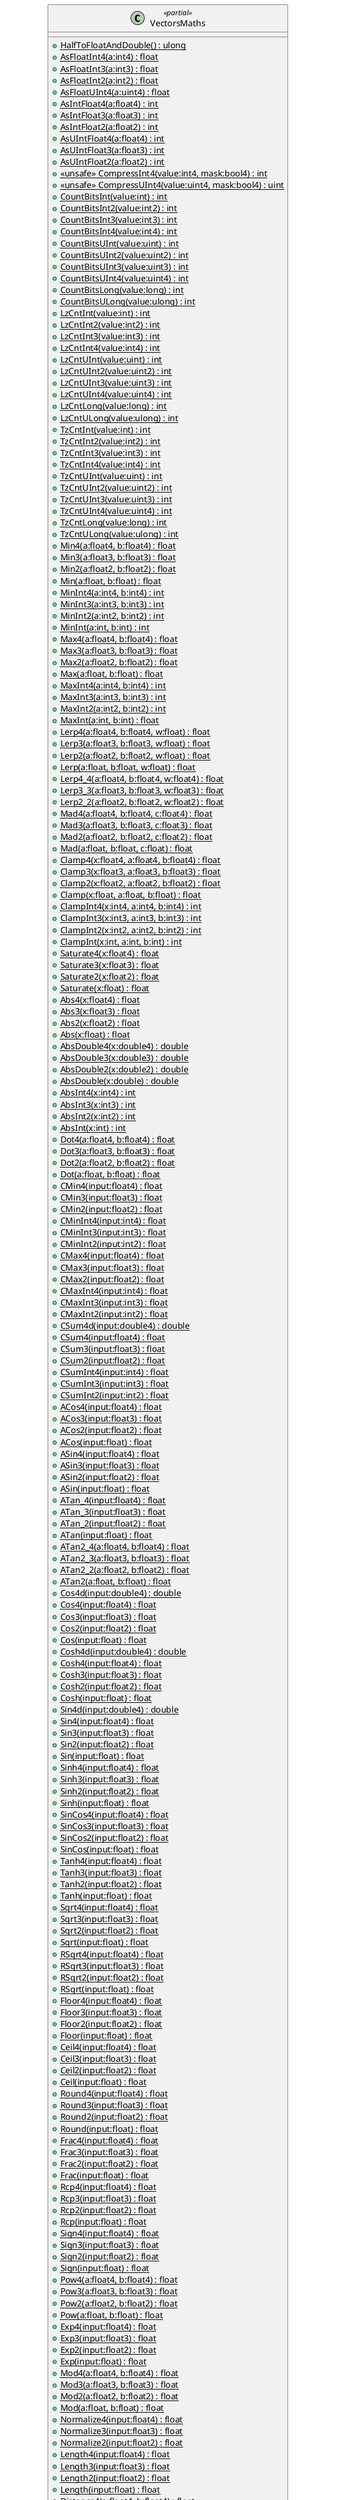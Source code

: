 @startuml
class VectorsMaths <<partial>> {
    + {static} HalfToFloatAndDouble() : ulong
    + {static} AsFloatInt4(a:int4) : float
    + {static} AsFloatInt3(a:int3) : float
    + {static} AsFloatInt2(a:int2) : float
    + {static} AsFloatUInt4(a:uint4) : float
    + {static} AsIntFloat4(a:float4) : int
    + {static} AsIntFloat3(a:float3) : int
    + {static} AsIntFloat2(a:float2) : int
    + {static} AsUIntFloat4(a:float4) : int
    + {static} AsUIntFloat3(a:float3) : int
    + {static} AsUIntFloat2(a:float2) : int
    + {static} <<unsafe>> CompressInt4(value:int4, mask:bool4) : int
    + {static} <<unsafe>> CompressUInt4(value:uint4, mask:bool4) : uint
    + {static} CountBitsInt(value:int) : int
    + {static} CountBitsInt2(value:int2) : int
    + {static} CountBitsInt3(value:int3) : int
    + {static} CountBitsInt4(value:int4) : int
    + {static} CountBitsUInt(value:uint) : int
    + {static} CountBitsUInt2(value:uint2) : int
    + {static} CountBitsUInt3(value:uint3) : int
    + {static} CountBitsUInt4(value:uint4) : int
    + {static} CountBitsLong(value:long) : int
    + {static} CountBitsULong(value:ulong) : int
    + {static} LzCntInt(value:int) : int
    + {static} LzCntInt2(value:int2) : int
    + {static} LzCntInt3(value:int3) : int
    + {static} LzCntInt4(value:int4) : int
    + {static} LzCntUInt(value:uint) : int
    + {static} LzCntUInt2(value:uint2) : int
    + {static} LzCntUInt3(value:uint3) : int
    + {static} LzCntUInt4(value:uint4) : int
    + {static} LzCntLong(value:long) : int
    + {static} LzCntULong(value:ulong) : int
    + {static} TzCntInt(value:int) : int
    + {static} TzCntInt2(value:int2) : int
    + {static} TzCntInt3(value:int3) : int
    + {static} TzCntInt4(value:int4) : int
    + {static} TzCntUInt(value:uint) : int
    + {static} TzCntUInt2(value:uint2) : int
    + {static} TzCntUInt3(value:uint3) : int
    + {static} TzCntUInt4(value:uint4) : int
    + {static} TzCntLong(value:long) : int
    + {static} TzCntULong(value:ulong) : int
    + {static} Min4(a:float4, b:float4) : float
    + {static} Min3(a:float3, b:float3) : float
    + {static} Min2(a:float2, b:float2) : float
    + {static} Min(a:float, b:float) : float
    + {static} MinInt4(a:int4, b:int4) : int
    + {static} MinInt3(a:int3, b:int3) : int
    + {static} MinInt2(a:int2, b:int2) : int
    + {static} MinInt(a:int, b:int) : int
    + {static} Max4(a:float4, b:float4) : float
    + {static} Max3(a:float3, b:float3) : float
    + {static} Max2(a:float2, b:float2) : float
    + {static} Max(a:float, b:float) : float
    + {static} MaxInt4(a:int4, b:int4) : int
    + {static} MaxInt3(a:int3, b:int3) : int
    + {static} MaxInt2(a:int2, b:int2) : int
    + {static} MaxInt(a:int, b:int) : float
    + {static} Lerp4(a:float4, b:float4, w:float) : float
    + {static} Lerp3(a:float3, b:float3, w:float) : float
    + {static} Lerp2(a:float2, b:float2, w:float) : float
    + {static} Lerp(a:float, b:float, w:float) : float
    + {static} Lerp4_4(a:float4, b:float4, w:float4) : float
    + {static} Lerp3_3(a:float3, b:float3, w:float3) : float
    + {static} Lerp2_2(a:float2, b:float2, w:float2) : float
    + {static} Mad4(a:float4, b:float4, c:float4) : float
    + {static} Mad3(a:float3, b:float3, c:float3) : float
    + {static} Mad2(a:float2, b:float2, c:float2) : float
    + {static} Mad(a:float, b:float, c:float) : float
    + {static} Clamp4(x:float4, a:float4, b:float4) : float
    + {static} Clamp3(x:float3, a:float3, b:float3) : float
    + {static} Clamp2(x:float2, a:float2, b:float2) : float
    + {static} Clamp(x:float, a:float, b:float) : float
    + {static} ClampInt4(x:int4, a:int4, b:int4) : int
    + {static} ClampInt3(x:int3, a:int3, b:int3) : int
    + {static} ClampInt2(x:int2, a:int2, b:int2) : int
    + {static} ClampInt(x:int, a:int, b:int) : int
    + {static} Saturate4(x:float4) : float
    + {static} Saturate3(x:float3) : float
    + {static} Saturate2(x:float2) : float
    + {static} Saturate(x:float) : float
    + {static} Abs4(x:float4) : float
    + {static} Abs3(x:float3) : float
    + {static} Abs2(x:float2) : float
    + {static} Abs(x:float) : float
    + {static} AbsDouble4(x:double4) : double
    + {static} AbsDouble3(x:double3) : double
    + {static} AbsDouble2(x:double2) : double
    + {static} AbsDouble(x:double) : double
    + {static} AbsInt4(x:int4) : int
    + {static} AbsInt3(x:int3) : int
    + {static} AbsInt2(x:int2) : int
    + {static} AbsInt(x:int) : int
    + {static} Dot4(a:float4, b:float4) : float
    + {static} Dot3(a:float3, b:float3) : float
    + {static} Dot2(a:float2, b:float2) : float
    + {static} Dot(a:float, b:float) : float
    + {static} CMin4(input:float4) : float
    + {static} CMin3(input:float3) : float
    + {static} CMin2(input:float2) : float
    + {static} CMinInt4(input:int4) : float
    + {static} CMinInt3(input:int3) : float
    + {static} CMinInt2(input:int2) : float
    + {static} CMax4(input:float4) : float
    + {static} CMax3(input:float3) : float
    + {static} CMax2(input:float2) : float
    + {static} CMaxInt4(input:int4) : float
    + {static} CMaxInt3(input:int3) : float
    + {static} CMaxInt2(input:int2) : float
    + {static} CSum4d(input:double4) : double
    + {static} CSum4(input:float4) : float
    + {static} CSum3(input:float3) : float
    + {static} CSum2(input:float2) : float
    + {static} CSumInt4(input:int4) : float
    + {static} CSumInt3(input:int3) : float
    + {static} CSumInt2(input:int2) : float
    + {static} ACos4(input:float4) : float
    + {static} ACos3(input:float3) : float
    + {static} ACos2(input:float2) : float
    + {static} ACos(input:float) : float
    + {static} ASin4(input:float4) : float
    + {static} ASin3(input:float3) : float
    + {static} ASin2(input:float2) : float
    + {static} ASin(input:float) : float
    + {static} ATan_4(input:float4) : float
    + {static} ATan_3(input:float3) : float
    + {static} ATan_2(input:float2) : float
    + {static} ATan(input:float) : float
    + {static} ATan2_4(a:float4, b:float4) : float
    + {static} ATan2_3(a:float3, b:float3) : float
    + {static} ATan2_2(a:float2, b:float2) : float
    + {static} ATan2(a:float, b:float) : float
    + {static} Cos4d(input:double4) : double
    + {static} Cos4(input:float4) : float
    + {static} Cos3(input:float3) : float
    + {static} Cos2(input:float2) : float
    + {static} Cos(input:float) : float
    + {static} Cosh4d(input:double4) : double
    + {static} Cosh4(input:float4) : float
    + {static} Cosh3(input:float3) : float
    + {static} Cosh2(input:float2) : float
    + {static} Cosh(input:float) : float
    + {static} Sin4d(input:double4) : double
    + {static} Sin4(input:float4) : float
    + {static} Sin3(input:float3) : float
    + {static} Sin2(input:float2) : float
    + {static} Sin(input:float) : float
    + {static} Sinh4(input:float4) : float
    + {static} Sinh3(input:float3) : float
    + {static} Sinh2(input:float2) : float
    + {static} Sinh(input:float) : float
    + {static} SinCos4(input:float4) : float
    + {static} SinCos3(input:float3) : float
    + {static} SinCos2(input:float2) : float
    + {static} SinCos(input:float) : float
    + {static} Tanh4(input:float4) : float
    + {static} Tanh3(input:float3) : float
    + {static} Tanh2(input:float2) : float
    + {static} Tanh(input:float) : float
    + {static} Sqrt4(input:float4) : float
    + {static} Sqrt3(input:float3) : float
    + {static} Sqrt2(input:float2) : float
    + {static} Sqrt(input:float) : float
    + {static} RSqrt4(input:float4) : float
    + {static} RSqrt3(input:float3) : float
    + {static} RSqrt2(input:float2) : float
    + {static} RSqrt(input:float) : float
    + {static} Floor4(input:float4) : float
    + {static} Floor3(input:float3) : float
    + {static} Floor2(input:float2) : float
    + {static} Floor(input:float) : float
    + {static} Ceil4(input:float4) : float
    + {static} Ceil3(input:float3) : float
    + {static} Ceil2(input:float2) : float
    + {static} Ceil(input:float) : float
    + {static} Round4(input:float4) : float
    + {static} Round3(input:float3) : float
    + {static} Round2(input:float2) : float
    + {static} Round(input:float) : float
    + {static} Frac4(input:float4) : float
    + {static} Frac3(input:float3) : float
    + {static} Frac2(input:float2) : float
    + {static} Frac(input:float) : float
    + {static} Rcp4(input:float4) : float
    + {static} Rcp3(input:float3) : float
    + {static} Rcp2(input:float2) : float
    + {static} Rcp(input:float) : float
    + {static} Sign4(input:float4) : float
    + {static} Sign3(input:float3) : float
    + {static} Sign2(input:float2) : float
    + {static} Sign(input:float) : float
    + {static} Pow4(a:float4, b:float4) : float
    + {static} Pow3(a:float3, b:float3) : float
    + {static} Pow2(a:float2, b:float2) : float
    + {static} Pow(a:float, b:float) : float
    + {static} Exp4(input:float4) : float
    + {static} Exp3(input:float3) : float
    + {static} Exp2(input:float2) : float
    + {static} Exp(input:float) : float
    + {static} Mod4(a:float4, b:float4) : float
    + {static} Mod3(a:float3, b:float3) : float
    + {static} Mod2(a:float2, b:float2) : float
    + {static} Mod(a:float, b:float) : float
    + {static} Normalize4(input:float4) : float
    + {static} Normalize3(input:float3) : float
    + {static} Normalize2(input:float2) : float
    + {static} Length4(input:float4) : float
    + {static} Length3(input:float3) : float
    + {static} Length2(input:float2) : float
    + {static} Length(input:float) : float
    + {static} Distance4(a:float4, b:float4) : float
    + {static} Distance3(a:float3, b:float3) : float
    + {static} Distance2(a:float2, b:float2) : float
    + {static} Distance(a:float, b:float) : float
    + {static} Cross3(a:float3, b:float3) : float
    + {static} Smoothstep4(a:float4, b:float4, w:float) : float
    + {static} Smoothstep3(a:float3, b:float3, w:float) : float
    + {static} Smoothstep2(a:float2, b:float2, w:float) : float
    + {static} Smoothstep(a:float, b:float, w:float) : float
    + {static} Any4(input:float4) : bool
    + {static} Any32(input:float3) : bool
    + {static} Any(input:float2) : bool
    + {static} AnyInt4(input:int4) : bool
    + {static} AnyInt3(input:int3) : bool
    + {static} AnyInt2(input:int2) : bool
    + {static} AnyBool4(input:bool4) : bool
    + {static} AnyBool3(input:bool3) : bool
    + {static} AnyBool2(input:bool2) : bool
    + {static} All4(input:float4) : bool
    + {static} All3(input:float3) : bool
    + {static} All2(input:float2) : bool
    + {static} AllInt4(input:int4) : bool
    + {static} AllInt3(input:int3) : bool
    + {static} AllInt2(input:int2) : bool
    + {static} AllBool4(input:bool4) : bool
    + {static} AllBool3(input:bool3) : bool
    + {static} AllBool2(input:bool2) : bool
    + {static} Select4(c:bool4, a:float4, b:float4) : float
    + {static} Select3(c:bool3, a:float3, b:float3) : float
    + {static} Select(c:bool2, a:float2, b:float2) : float
    + {static} Step4(a:float4, b:float4) : float
    + {static} Step3(a:float3, b:float3) : float
    + {static} Step2(a:float2, b:float2) : float
    + {static} Step(a:float, b:float) : float
    + {static} Reflect4(a:float4, b:float4) : float
    + {static} Reflect3(a:float3, b:float3) : float
    + {static} Reflect2(a:float2, b:float2) : float
}
struct TestCompressInt4 {
    + Value0 : int
    + Value1 : int
    + Value2 : int
    + Value3 : int
}
struct TestCompressUInt4 {
    + Value0 : uint
    + Value1 : uint
    + Value2 : uint
    + Value3 : uint
}
struct TestCompressFloat4 {
    + Value0 : float
    + Value1 : float
    + Value2 : float
    + Value3 : float
}
VectorsMaths +-- TestCompressInt4
VectorsMaths +-- TestCompressUInt4
VectorsMaths +-- TestCompressFloat4
@enduml
